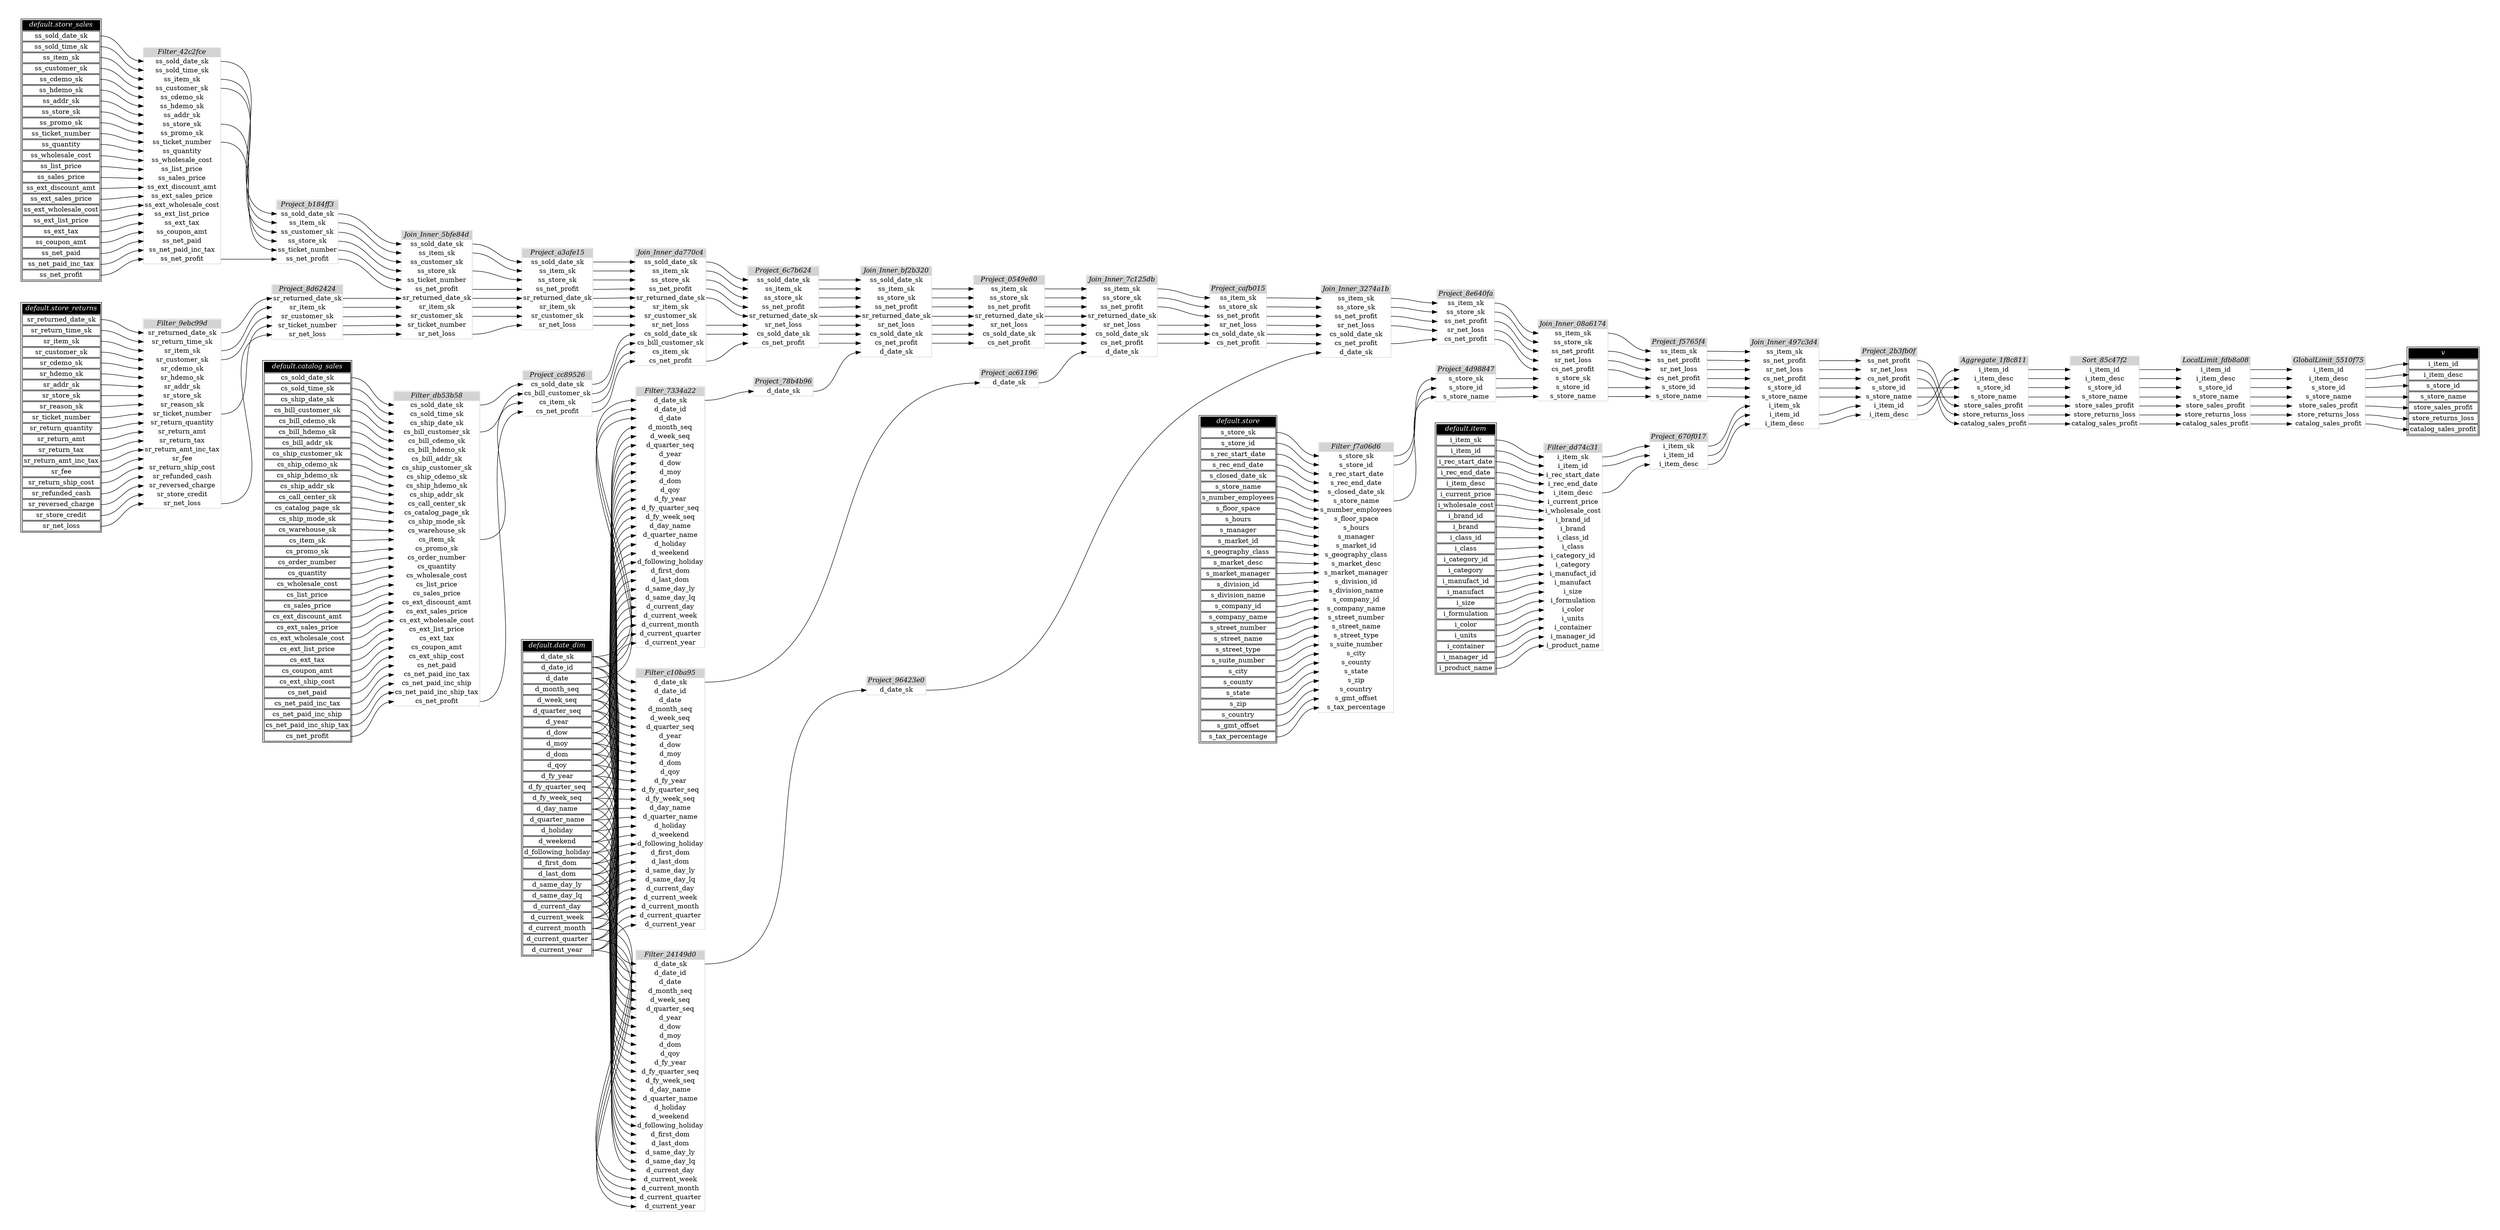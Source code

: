 // Automatically generated by TPCDSFlowTestSuite


digraph {
  graph [pad="0.5" nodesep="0.5" ranksep="1" fontname="Helvetica" rankdir=LR];
  node [shape=plaintext]

  
"Aggregate_1f8c811" [label=<
<table color="lightgray" border="1" cellborder="0" cellspacing="0">
  <tr><td bgcolor="lightgray" port="nodeName"><i>Aggregate_1f8c811</i></td></tr>
  <tr><td port="0">i_item_id</td></tr>
<tr><td port="1">i_item_desc</td></tr>
<tr><td port="2">s_store_id</td></tr>
<tr><td port="3">s_store_name</td></tr>
<tr><td port="4">store_sales_profit</td></tr>
<tr><td port="5">store_returns_loss</td></tr>
<tr><td port="6">catalog_sales_profit</td></tr>
</table>>];
     

"Filter_24149d0" [label=<
<table color="lightgray" border="1" cellborder="0" cellspacing="0">
  <tr><td bgcolor="lightgray" port="nodeName"><i>Filter_24149d0</i></td></tr>
  <tr><td port="0">d_date_sk</td></tr>
<tr><td port="1">d_date_id</td></tr>
<tr><td port="2">d_date</td></tr>
<tr><td port="3">d_month_seq</td></tr>
<tr><td port="4">d_week_seq</td></tr>
<tr><td port="5">d_quarter_seq</td></tr>
<tr><td port="6">d_year</td></tr>
<tr><td port="7">d_dow</td></tr>
<tr><td port="8">d_moy</td></tr>
<tr><td port="9">d_dom</td></tr>
<tr><td port="10">d_qoy</td></tr>
<tr><td port="11">d_fy_year</td></tr>
<tr><td port="12">d_fy_quarter_seq</td></tr>
<tr><td port="13">d_fy_week_seq</td></tr>
<tr><td port="14">d_day_name</td></tr>
<tr><td port="15">d_quarter_name</td></tr>
<tr><td port="16">d_holiday</td></tr>
<tr><td port="17">d_weekend</td></tr>
<tr><td port="18">d_following_holiday</td></tr>
<tr><td port="19">d_first_dom</td></tr>
<tr><td port="20">d_last_dom</td></tr>
<tr><td port="21">d_same_day_ly</td></tr>
<tr><td port="22">d_same_day_lq</td></tr>
<tr><td port="23">d_current_day</td></tr>
<tr><td port="24">d_current_week</td></tr>
<tr><td port="25">d_current_month</td></tr>
<tr><td port="26">d_current_quarter</td></tr>
<tr><td port="27">d_current_year</td></tr>
</table>>];
     

"Filter_42c2fce" [label=<
<table color="lightgray" border="1" cellborder="0" cellspacing="0">
  <tr><td bgcolor="lightgray" port="nodeName"><i>Filter_42c2fce</i></td></tr>
  <tr><td port="0">ss_sold_date_sk</td></tr>
<tr><td port="1">ss_sold_time_sk</td></tr>
<tr><td port="2">ss_item_sk</td></tr>
<tr><td port="3">ss_customer_sk</td></tr>
<tr><td port="4">ss_cdemo_sk</td></tr>
<tr><td port="5">ss_hdemo_sk</td></tr>
<tr><td port="6">ss_addr_sk</td></tr>
<tr><td port="7">ss_store_sk</td></tr>
<tr><td port="8">ss_promo_sk</td></tr>
<tr><td port="9">ss_ticket_number</td></tr>
<tr><td port="10">ss_quantity</td></tr>
<tr><td port="11">ss_wholesale_cost</td></tr>
<tr><td port="12">ss_list_price</td></tr>
<tr><td port="13">ss_sales_price</td></tr>
<tr><td port="14">ss_ext_discount_amt</td></tr>
<tr><td port="15">ss_ext_sales_price</td></tr>
<tr><td port="16">ss_ext_wholesale_cost</td></tr>
<tr><td port="17">ss_ext_list_price</td></tr>
<tr><td port="18">ss_ext_tax</td></tr>
<tr><td port="19">ss_coupon_amt</td></tr>
<tr><td port="20">ss_net_paid</td></tr>
<tr><td port="21">ss_net_paid_inc_tax</td></tr>
<tr><td port="22">ss_net_profit</td></tr>
</table>>];
     

"Filter_7334a22" [label=<
<table color="lightgray" border="1" cellborder="0" cellspacing="0">
  <tr><td bgcolor="lightgray" port="nodeName"><i>Filter_7334a22</i></td></tr>
  <tr><td port="0">d_date_sk</td></tr>
<tr><td port="1">d_date_id</td></tr>
<tr><td port="2">d_date</td></tr>
<tr><td port="3">d_month_seq</td></tr>
<tr><td port="4">d_week_seq</td></tr>
<tr><td port="5">d_quarter_seq</td></tr>
<tr><td port="6">d_year</td></tr>
<tr><td port="7">d_dow</td></tr>
<tr><td port="8">d_moy</td></tr>
<tr><td port="9">d_dom</td></tr>
<tr><td port="10">d_qoy</td></tr>
<tr><td port="11">d_fy_year</td></tr>
<tr><td port="12">d_fy_quarter_seq</td></tr>
<tr><td port="13">d_fy_week_seq</td></tr>
<tr><td port="14">d_day_name</td></tr>
<tr><td port="15">d_quarter_name</td></tr>
<tr><td port="16">d_holiday</td></tr>
<tr><td port="17">d_weekend</td></tr>
<tr><td port="18">d_following_holiday</td></tr>
<tr><td port="19">d_first_dom</td></tr>
<tr><td port="20">d_last_dom</td></tr>
<tr><td port="21">d_same_day_ly</td></tr>
<tr><td port="22">d_same_day_lq</td></tr>
<tr><td port="23">d_current_day</td></tr>
<tr><td port="24">d_current_week</td></tr>
<tr><td port="25">d_current_month</td></tr>
<tr><td port="26">d_current_quarter</td></tr>
<tr><td port="27">d_current_year</td></tr>
</table>>];
     

"Filter_9ebc99d" [label=<
<table color="lightgray" border="1" cellborder="0" cellspacing="0">
  <tr><td bgcolor="lightgray" port="nodeName"><i>Filter_9ebc99d</i></td></tr>
  <tr><td port="0">sr_returned_date_sk</td></tr>
<tr><td port="1">sr_return_time_sk</td></tr>
<tr><td port="2">sr_item_sk</td></tr>
<tr><td port="3">sr_customer_sk</td></tr>
<tr><td port="4">sr_cdemo_sk</td></tr>
<tr><td port="5">sr_hdemo_sk</td></tr>
<tr><td port="6">sr_addr_sk</td></tr>
<tr><td port="7">sr_store_sk</td></tr>
<tr><td port="8">sr_reason_sk</td></tr>
<tr><td port="9">sr_ticket_number</td></tr>
<tr><td port="10">sr_return_quantity</td></tr>
<tr><td port="11">sr_return_amt</td></tr>
<tr><td port="12">sr_return_tax</td></tr>
<tr><td port="13">sr_return_amt_inc_tax</td></tr>
<tr><td port="14">sr_fee</td></tr>
<tr><td port="15">sr_return_ship_cost</td></tr>
<tr><td port="16">sr_refunded_cash</td></tr>
<tr><td port="17">sr_reversed_charge</td></tr>
<tr><td port="18">sr_store_credit</td></tr>
<tr><td port="19">sr_net_loss</td></tr>
</table>>];
     

"Filter_c10ba95" [label=<
<table color="lightgray" border="1" cellborder="0" cellspacing="0">
  <tr><td bgcolor="lightgray" port="nodeName"><i>Filter_c10ba95</i></td></tr>
  <tr><td port="0">d_date_sk</td></tr>
<tr><td port="1">d_date_id</td></tr>
<tr><td port="2">d_date</td></tr>
<tr><td port="3">d_month_seq</td></tr>
<tr><td port="4">d_week_seq</td></tr>
<tr><td port="5">d_quarter_seq</td></tr>
<tr><td port="6">d_year</td></tr>
<tr><td port="7">d_dow</td></tr>
<tr><td port="8">d_moy</td></tr>
<tr><td port="9">d_dom</td></tr>
<tr><td port="10">d_qoy</td></tr>
<tr><td port="11">d_fy_year</td></tr>
<tr><td port="12">d_fy_quarter_seq</td></tr>
<tr><td port="13">d_fy_week_seq</td></tr>
<tr><td port="14">d_day_name</td></tr>
<tr><td port="15">d_quarter_name</td></tr>
<tr><td port="16">d_holiday</td></tr>
<tr><td port="17">d_weekend</td></tr>
<tr><td port="18">d_following_holiday</td></tr>
<tr><td port="19">d_first_dom</td></tr>
<tr><td port="20">d_last_dom</td></tr>
<tr><td port="21">d_same_day_ly</td></tr>
<tr><td port="22">d_same_day_lq</td></tr>
<tr><td port="23">d_current_day</td></tr>
<tr><td port="24">d_current_week</td></tr>
<tr><td port="25">d_current_month</td></tr>
<tr><td port="26">d_current_quarter</td></tr>
<tr><td port="27">d_current_year</td></tr>
</table>>];
     

"Filter_db53b58" [label=<
<table color="lightgray" border="1" cellborder="0" cellspacing="0">
  <tr><td bgcolor="lightgray" port="nodeName"><i>Filter_db53b58</i></td></tr>
  <tr><td port="0">cs_sold_date_sk</td></tr>
<tr><td port="1">cs_sold_time_sk</td></tr>
<tr><td port="2">cs_ship_date_sk</td></tr>
<tr><td port="3">cs_bill_customer_sk</td></tr>
<tr><td port="4">cs_bill_cdemo_sk</td></tr>
<tr><td port="5">cs_bill_hdemo_sk</td></tr>
<tr><td port="6">cs_bill_addr_sk</td></tr>
<tr><td port="7">cs_ship_customer_sk</td></tr>
<tr><td port="8">cs_ship_cdemo_sk</td></tr>
<tr><td port="9">cs_ship_hdemo_sk</td></tr>
<tr><td port="10">cs_ship_addr_sk</td></tr>
<tr><td port="11">cs_call_center_sk</td></tr>
<tr><td port="12">cs_catalog_page_sk</td></tr>
<tr><td port="13">cs_ship_mode_sk</td></tr>
<tr><td port="14">cs_warehouse_sk</td></tr>
<tr><td port="15">cs_item_sk</td></tr>
<tr><td port="16">cs_promo_sk</td></tr>
<tr><td port="17">cs_order_number</td></tr>
<tr><td port="18">cs_quantity</td></tr>
<tr><td port="19">cs_wholesale_cost</td></tr>
<tr><td port="20">cs_list_price</td></tr>
<tr><td port="21">cs_sales_price</td></tr>
<tr><td port="22">cs_ext_discount_amt</td></tr>
<tr><td port="23">cs_ext_sales_price</td></tr>
<tr><td port="24">cs_ext_wholesale_cost</td></tr>
<tr><td port="25">cs_ext_list_price</td></tr>
<tr><td port="26">cs_ext_tax</td></tr>
<tr><td port="27">cs_coupon_amt</td></tr>
<tr><td port="28">cs_ext_ship_cost</td></tr>
<tr><td port="29">cs_net_paid</td></tr>
<tr><td port="30">cs_net_paid_inc_tax</td></tr>
<tr><td port="31">cs_net_paid_inc_ship</td></tr>
<tr><td port="32">cs_net_paid_inc_ship_tax</td></tr>
<tr><td port="33">cs_net_profit</td></tr>
</table>>];
     

"Filter_dd74c31" [label=<
<table color="lightgray" border="1" cellborder="0" cellspacing="0">
  <tr><td bgcolor="lightgray" port="nodeName"><i>Filter_dd74c31</i></td></tr>
  <tr><td port="0">i_item_sk</td></tr>
<tr><td port="1">i_item_id</td></tr>
<tr><td port="2">i_rec_start_date</td></tr>
<tr><td port="3">i_rec_end_date</td></tr>
<tr><td port="4">i_item_desc</td></tr>
<tr><td port="5">i_current_price</td></tr>
<tr><td port="6">i_wholesale_cost</td></tr>
<tr><td port="7">i_brand_id</td></tr>
<tr><td port="8">i_brand</td></tr>
<tr><td port="9">i_class_id</td></tr>
<tr><td port="10">i_class</td></tr>
<tr><td port="11">i_category_id</td></tr>
<tr><td port="12">i_category</td></tr>
<tr><td port="13">i_manufact_id</td></tr>
<tr><td port="14">i_manufact</td></tr>
<tr><td port="15">i_size</td></tr>
<tr><td port="16">i_formulation</td></tr>
<tr><td port="17">i_color</td></tr>
<tr><td port="18">i_units</td></tr>
<tr><td port="19">i_container</td></tr>
<tr><td port="20">i_manager_id</td></tr>
<tr><td port="21">i_product_name</td></tr>
</table>>];
     

"Filter_f7a06d6" [label=<
<table color="lightgray" border="1" cellborder="0" cellspacing="0">
  <tr><td bgcolor="lightgray" port="nodeName"><i>Filter_f7a06d6</i></td></tr>
  <tr><td port="0">s_store_sk</td></tr>
<tr><td port="1">s_store_id</td></tr>
<tr><td port="2">s_rec_start_date</td></tr>
<tr><td port="3">s_rec_end_date</td></tr>
<tr><td port="4">s_closed_date_sk</td></tr>
<tr><td port="5">s_store_name</td></tr>
<tr><td port="6">s_number_employees</td></tr>
<tr><td port="7">s_floor_space</td></tr>
<tr><td port="8">s_hours</td></tr>
<tr><td port="9">s_manager</td></tr>
<tr><td port="10">s_market_id</td></tr>
<tr><td port="11">s_geography_class</td></tr>
<tr><td port="12">s_market_desc</td></tr>
<tr><td port="13">s_market_manager</td></tr>
<tr><td port="14">s_division_id</td></tr>
<tr><td port="15">s_division_name</td></tr>
<tr><td port="16">s_company_id</td></tr>
<tr><td port="17">s_company_name</td></tr>
<tr><td port="18">s_street_number</td></tr>
<tr><td port="19">s_street_name</td></tr>
<tr><td port="20">s_street_type</td></tr>
<tr><td port="21">s_suite_number</td></tr>
<tr><td port="22">s_city</td></tr>
<tr><td port="23">s_county</td></tr>
<tr><td port="24">s_state</td></tr>
<tr><td port="25">s_zip</td></tr>
<tr><td port="26">s_country</td></tr>
<tr><td port="27">s_gmt_offset</td></tr>
<tr><td port="28">s_tax_percentage</td></tr>
</table>>];
     

"GlobalLimit_5510f75" [label=<
<table color="lightgray" border="1" cellborder="0" cellspacing="0">
  <tr><td bgcolor="lightgray" port="nodeName"><i>GlobalLimit_5510f75</i></td></tr>
  <tr><td port="0">i_item_id</td></tr>
<tr><td port="1">i_item_desc</td></tr>
<tr><td port="2">s_store_id</td></tr>
<tr><td port="3">s_store_name</td></tr>
<tr><td port="4">store_sales_profit</td></tr>
<tr><td port="5">store_returns_loss</td></tr>
<tr><td port="6">catalog_sales_profit</td></tr>
</table>>];
     

"Join_Inner_08a6174" [label=<
<table color="lightgray" border="1" cellborder="0" cellspacing="0">
  <tr><td bgcolor="lightgray" port="nodeName"><i>Join_Inner_08a6174</i></td></tr>
  <tr><td port="0">ss_item_sk</td></tr>
<tr><td port="1">ss_store_sk</td></tr>
<tr><td port="2">ss_net_profit</td></tr>
<tr><td port="3">sr_net_loss</td></tr>
<tr><td port="4">cs_net_profit</td></tr>
<tr><td port="5">s_store_sk</td></tr>
<tr><td port="6">s_store_id</td></tr>
<tr><td port="7">s_store_name</td></tr>
</table>>];
     

"Join_Inner_3274a1b" [label=<
<table color="lightgray" border="1" cellborder="0" cellspacing="0">
  <tr><td bgcolor="lightgray" port="nodeName"><i>Join_Inner_3274a1b</i></td></tr>
  <tr><td port="0">ss_item_sk</td></tr>
<tr><td port="1">ss_store_sk</td></tr>
<tr><td port="2">ss_net_profit</td></tr>
<tr><td port="3">sr_net_loss</td></tr>
<tr><td port="4">cs_sold_date_sk</td></tr>
<tr><td port="5">cs_net_profit</td></tr>
<tr><td port="6">d_date_sk</td></tr>
</table>>];
     

"Join_Inner_497c3d4" [label=<
<table color="lightgray" border="1" cellborder="0" cellspacing="0">
  <tr><td bgcolor="lightgray" port="nodeName"><i>Join_Inner_497c3d4</i></td></tr>
  <tr><td port="0">ss_item_sk</td></tr>
<tr><td port="1">ss_net_profit</td></tr>
<tr><td port="2">sr_net_loss</td></tr>
<tr><td port="3">cs_net_profit</td></tr>
<tr><td port="4">s_store_id</td></tr>
<tr><td port="5">s_store_name</td></tr>
<tr><td port="6">i_item_sk</td></tr>
<tr><td port="7">i_item_id</td></tr>
<tr><td port="8">i_item_desc</td></tr>
</table>>];
     

"Join_Inner_5bfe84d" [label=<
<table color="lightgray" border="1" cellborder="0" cellspacing="0">
  <tr><td bgcolor="lightgray" port="nodeName"><i>Join_Inner_5bfe84d</i></td></tr>
  <tr><td port="0">ss_sold_date_sk</td></tr>
<tr><td port="1">ss_item_sk</td></tr>
<tr><td port="2">ss_customer_sk</td></tr>
<tr><td port="3">ss_store_sk</td></tr>
<tr><td port="4">ss_ticket_number</td></tr>
<tr><td port="5">ss_net_profit</td></tr>
<tr><td port="6">sr_returned_date_sk</td></tr>
<tr><td port="7">sr_item_sk</td></tr>
<tr><td port="8">sr_customer_sk</td></tr>
<tr><td port="9">sr_ticket_number</td></tr>
<tr><td port="10">sr_net_loss</td></tr>
</table>>];
     

"Join_Inner_7c125db" [label=<
<table color="lightgray" border="1" cellborder="0" cellspacing="0">
  <tr><td bgcolor="lightgray" port="nodeName"><i>Join_Inner_7c125db</i></td></tr>
  <tr><td port="0">ss_item_sk</td></tr>
<tr><td port="1">ss_store_sk</td></tr>
<tr><td port="2">ss_net_profit</td></tr>
<tr><td port="3">sr_returned_date_sk</td></tr>
<tr><td port="4">sr_net_loss</td></tr>
<tr><td port="5">cs_sold_date_sk</td></tr>
<tr><td port="6">cs_net_profit</td></tr>
<tr><td port="7">d_date_sk</td></tr>
</table>>];
     

"Join_Inner_bf2b320" [label=<
<table color="lightgray" border="1" cellborder="0" cellspacing="0">
  <tr><td bgcolor="lightgray" port="nodeName"><i>Join_Inner_bf2b320</i></td></tr>
  <tr><td port="0">ss_sold_date_sk</td></tr>
<tr><td port="1">ss_item_sk</td></tr>
<tr><td port="2">ss_store_sk</td></tr>
<tr><td port="3">ss_net_profit</td></tr>
<tr><td port="4">sr_returned_date_sk</td></tr>
<tr><td port="5">sr_net_loss</td></tr>
<tr><td port="6">cs_sold_date_sk</td></tr>
<tr><td port="7">cs_net_profit</td></tr>
<tr><td port="8">d_date_sk</td></tr>
</table>>];
     

"Join_Inner_da770c4" [label=<
<table color="lightgray" border="1" cellborder="0" cellspacing="0">
  <tr><td bgcolor="lightgray" port="nodeName"><i>Join_Inner_da770c4</i></td></tr>
  <tr><td port="0">ss_sold_date_sk</td></tr>
<tr><td port="1">ss_item_sk</td></tr>
<tr><td port="2">ss_store_sk</td></tr>
<tr><td port="3">ss_net_profit</td></tr>
<tr><td port="4">sr_returned_date_sk</td></tr>
<tr><td port="5">sr_item_sk</td></tr>
<tr><td port="6">sr_customer_sk</td></tr>
<tr><td port="7">sr_net_loss</td></tr>
<tr><td port="8">cs_sold_date_sk</td></tr>
<tr><td port="9">cs_bill_customer_sk</td></tr>
<tr><td port="10">cs_item_sk</td></tr>
<tr><td port="11">cs_net_profit</td></tr>
</table>>];
     

"LocalLimit_fdb8a08" [label=<
<table color="lightgray" border="1" cellborder="0" cellspacing="0">
  <tr><td bgcolor="lightgray" port="nodeName"><i>LocalLimit_fdb8a08</i></td></tr>
  <tr><td port="0">i_item_id</td></tr>
<tr><td port="1">i_item_desc</td></tr>
<tr><td port="2">s_store_id</td></tr>
<tr><td port="3">s_store_name</td></tr>
<tr><td port="4">store_sales_profit</td></tr>
<tr><td port="5">store_returns_loss</td></tr>
<tr><td port="6">catalog_sales_profit</td></tr>
</table>>];
     

"Project_0549e80" [label=<
<table color="lightgray" border="1" cellborder="0" cellspacing="0">
  <tr><td bgcolor="lightgray" port="nodeName"><i>Project_0549e80</i></td></tr>
  <tr><td port="0">ss_item_sk</td></tr>
<tr><td port="1">ss_store_sk</td></tr>
<tr><td port="2">ss_net_profit</td></tr>
<tr><td port="3">sr_returned_date_sk</td></tr>
<tr><td port="4">sr_net_loss</td></tr>
<tr><td port="5">cs_sold_date_sk</td></tr>
<tr><td port="6">cs_net_profit</td></tr>
</table>>];
     

"Project_2b3fb0f" [label=<
<table color="lightgray" border="1" cellborder="0" cellspacing="0">
  <tr><td bgcolor="lightgray" port="nodeName"><i>Project_2b3fb0f</i></td></tr>
  <tr><td port="0">ss_net_profit</td></tr>
<tr><td port="1">sr_net_loss</td></tr>
<tr><td port="2">cs_net_profit</td></tr>
<tr><td port="3">s_store_id</td></tr>
<tr><td port="4">s_store_name</td></tr>
<tr><td port="5">i_item_id</td></tr>
<tr><td port="6">i_item_desc</td></tr>
</table>>];
     

"Project_4d98847" [label=<
<table color="lightgray" border="1" cellborder="0" cellspacing="0">
  <tr><td bgcolor="lightgray" port="nodeName"><i>Project_4d98847</i></td></tr>
  <tr><td port="0">s_store_sk</td></tr>
<tr><td port="1">s_store_id</td></tr>
<tr><td port="2">s_store_name</td></tr>
</table>>];
     

"Project_670f017" [label=<
<table color="lightgray" border="1" cellborder="0" cellspacing="0">
  <tr><td bgcolor="lightgray" port="nodeName"><i>Project_670f017</i></td></tr>
  <tr><td port="0">i_item_sk</td></tr>
<tr><td port="1">i_item_id</td></tr>
<tr><td port="2">i_item_desc</td></tr>
</table>>];
     

"Project_6c7b624" [label=<
<table color="lightgray" border="1" cellborder="0" cellspacing="0">
  <tr><td bgcolor="lightgray" port="nodeName"><i>Project_6c7b624</i></td></tr>
  <tr><td port="0">ss_sold_date_sk</td></tr>
<tr><td port="1">ss_item_sk</td></tr>
<tr><td port="2">ss_store_sk</td></tr>
<tr><td port="3">ss_net_profit</td></tr>
<tr><td port="4">sr_returned_date_sk</td></tr>
<tr><td port="5">sr_net_loss</td></tr>
<tr><td port="6">cs_sold_date_sk</td></tr>
<tr><td port="7">cs_net_profit</td></tr>
</table>>];
     

"Project_78b4b96" [label=<
<table color="lightgray" border="1" cellborder="0" cellspacing="0">
  <tr><td bgcolor="lightgray" port="nodeName"><i>Project_78b4b96</i></td></tr>
  <tr><td port="0">d_date_sk</td></tr>
</table>>];
     

"Project_8d62424" [label=<
<table color="lightgray" border="1" cellborder="0" cellspacing="0">
  <tr><td bgcolor="lightgray" port="nodeName"><i>Project_8d62424</i></td></tr>
  <tr><td port="0">sr_returned_date_sk</td></tr>
<tr><td port="1">sr_item_sk</td></tr>
<tr><td port="2">sr_customer_sk</td></tr>
<tr><td port="3">sr_ticket_number</td></tr>
<tr><td port="4">sr_net_loss</td></tr>
</table>>];
     

"Project_8e640fa" [label=<
<table color="lightgray" border="1" cellborder="0" cellspacing="0">
  <tr><td bgcolor="lightgray" port="nodeName"><i>Project_8e640fa</i></td></tr>
  <tr><td port="0">ss_item_sk</td></tr>
<tr><td port="1">ss_store_sk</td></tr>
<tr><td port="2">ss_net_profit</td></tr>
<tr><td port="3">sr_net_loss</td></tr>
<tr><td port="4">cs_net_profit</td></tr>
</table>>];
     

"Project_96423e0" [label=<
<table color="lightgray" border="1" cellborder="0" cellspacing="0">
  <tr><td bgcolor="lightgray" port="nodeName"><i>Project_96423e0</i></td></tr>
  <tr><td port="0">d_date_sk</td></tr>
</table>>];
     

"Project_a3afe15" [label=<
<table color="lightgray" border="1" cellborder="0" cellspacing="0">
  <tr><td bgcolor="lightgray" port="nodeName"><i>Project_a3afe15</i></td></tr>
  <tr><td port="0">ss_sold_date_sk</td></tr>
<tr><td port="1">ss_item_sk</td></tr>
<tr><td port="2">ss_store_sk</td></tr>
<tr><td port="3">ss_net_profit</td></tr>
<tr><td port="4">sr_returned_date_sk</td></tr>
<tr><td port="5">sr_item_sk</td></tr>
<tr><td port="6">sr_customer_sk</td></tr>
<tr><td port="7">sr_net_loss</td></tr>
</table>>];
     

"Project_ac61196" [label=<
<table color="lightgray" border="1" cellborder="0" cellspacing="0">
  <tr><td bgcolor="lightgray" port="nodeName"><i>Project_ac61196</i></td></tr>
  <tr><td port="0">d_date_sk</td></tr>
</table>>];
     

"Project_b184ff3" [label=<
<table color="lightgray" border="1" cellborder="0" cellspacing="0">
  <tr><td bgcolor="lightgray" port="nodeName"><i>Project_b184ff3</i></td></tr>
  <tr><td port="0">ss_sold_date_sk</td></tr>
<tr><td port="1">ss_item_sk</td></tr>
<tr><td port="2">ss_customer_sk</td></tr>
<tr><td port="3">ss_store_sk</td></tr>
<tr><td port="4">ss_ticket_number</td></tr>
<tr><td port="5">ss_net_profit</td></tr>
</table>>];
     

"Project_cafb015" [label=<
<table color="lightgray" border="1" cellborder="0" cellspacing="0">
  <tr><td bgcolor="lightgray" port="nodeName"><i>Project_cafb015</i></td></tr>
  <tr><td port="0">ss_item_sk</td></tr>
<tr><td port="1">ss_store_sk</td></tr>
<tr><td port="2">ss_net_profit</td></tr>
<tr><td port="3">sr_net_loss</td></tr>
<tr><td port="4">cs_sold_date_sk</td></tr>
<tr><td port="5">cs_net_profit</td></tr>
</table>>];
     

"Project_cc89526" [label=<
<table color="lightgray" border="1" cellborder="0" cellspacing="0">
  <tr><td bgcolor="lightgray" port="nodeName"><i>Project_cc89526</i></td></tr>
  <tr><td port="0">cs_sold_date_sk</td></tr>
<tr><td port="1">cs_bill_customer_sk</td></tr>
<tr><td port="2">cs_item_sk</td></tr>
<tr><td port="3">cs_net_profit</td></tr>
</table>>];
     

"Project_f5765f4" [label=<
<table color="lightgray" border="1" cellborder="0" cellspacing="0">
  <tr><td bgcolor="lightgray" port="nodeName"><i>Project_f5765f4</i></td></tr>
  <tr><td port="0">ss_item_sk</td></tr>
<tr><td port="1">ss_net_profit</td></tr>
<tr><td port="2">sr_net_loss</td></tr>
<tr><td port="3">cs_net_profit</td></tr>
<tr><td port="4">s_store_id</td></tr>
<tr><td port="5">s_store_name</td></tr>
</table>>];
     

"Sort_85c47f2" [label=<
<table color="lightgray" border="1" cellborder="0" cellspacing="0">
  <tr><td bgcolor="lightgray" port="nodeName"><i>Sort_85c47f2</i></td></tr>
  <tr><td port="0">i_item_id</td></tr>
<tr><td port="1">i_item_desc</td></tr>
<tr><td port="2">s_store_id</td></tr>
<tr><td port="3">s_store_name</td></tr>
<tr><td port="4">store_sales_profit</td></tr>
<tr><td port="5">store_returns_loss</td></tr>
<tr><td port="6">catalog_sales_profit</td></tr>
</table>>];
     

"default.catalog_sales" [color="black" label=<
<table>
  <tr><td bgcolor="black" port="nodeName"><i><font color="white">default.catalog_sales</font></i></td></tr>
  <tr><td port="0">cs_sold_date_sk</td></tr>
<tr><td port="1">cs_sold_time_sk</td></tr>
<tr><td port="2">cs_ship_date_sk</td></tr>
<tr><td port="3">cs_bill_customer_sk</td></tr>
<tr><td port="4">cs_bill_cdemo_sk</td></tr>
<tr><td port="5">cs_bill_hdemo_sk</td></tr>
<tr><td port="6">cs_bill_addr_sk</td></tr>
<tr><td port="7">cs_ship_customer_sk</td></tr>
<tr><td port="8">cs_ship_cdemo_sk</td></tr>
<tr><td port="9">cs_ship_hdemo_sk</td></tr>
<tr><td port="10">cs_ship_addr_sk</td></tr>
<tr><td port="11">cs_call_center_sk</td></tr>
<tr><td port="12">cs_catalog_page_sk</td></tr>
<tr><td port="13">cs_ship_mode_sk</td></tr>
<tr><td port="14">cs_warehouse_sk</td></tr>
<tr><td port="15">cs_item_sk</td></tr>
<tr><td port="16">cs_promo_sk</td></tr>
<tr><td port="17">cs_order_number</td></tr>
<tr><td port="18">cs_quantity</td></tr>
<tr><td port="19">cs_wholesale_cost</td></tr>
<tr><td port="20">cs_list_price</td></tr>
<tr><td port="21">cs_sales_price</td></tr>
<tr><td port="22">cs_ext_discount_amt</td></tr>
<tr><td port="23">cs_ext_sales_price</td></tr>
<tr><td port="24">cs_ext_wholesale_cost</td></tr>
<tr><td port="25">cs_ext_list_price</td></tr>
<tr><td port="26">cs_ext_tax</td></tr>
<tr><td port="27">cs_coupon_amt</td></tr>
<tr><td port="28">cs_ext_ship_cost</td></tr>
<tr><td port="29">cs_net_paid</td></tr>
<tr><td port="30">cs_net_paid_inc_tax</td></tr>
<tr><td port="31">cs_net_paid_inc_ship</td></tr>
<tr><td port="32">cs_net_paid_inc_ship_tax</td></tr>
<tr><td port="33">cs_net_profit</td></tr>
</table>>];
     

"default.date_dim" [color="black" label=<
<table>
  <tr><td bgcolor="black" port="nodeName"><i><font color="white">default.date_dim</font></i></td></tr>
  <tr><td port="0">d_date_sk</td></tr>
<tr><td port="1">d_date_id</td></tr>
<tr><td port="2">d_date</td></tr>
<tr><td port="3">d_month_seq</td></tr>
<tr><td port="4">d_week_seq</td></tr>
<tr><td port="5">d_quarter_seq</td></tr>
<tr><td port="6">d_year</td></tr>
<tr><td port="7">d_dow</td></tr>
<tr><td port="8">d_moy</td></tr>
<tr><td port="9">d_dom</td></tr>
<tr><td port="10">d_qoy</td></tr>
<tr><td port="11">d_fy_year</td></tr>
<tr><td port="12">d_fy_quarter_seq</td></tr>
<tr><td port="13">d_fy_week_seq</td></tr>
<tr><td port="14">d_day_name</td></tr>
<tr><td port="15">d_quarter_name</td></tr>
<tr><td port="16">d_holiday</td></tr>
<tr><td port="17">d_weekend</td></tr>
<tr><td port="18">d_following_holiday</td></tr>
<tr><td port="19">d_first_dom</td></tr>
<tr><td port="20">d_last_dom</td></tr>
<tr><td port="21">d_same_day_ly</td></tr>
<tr><td port="22">d_same_day_lq</td></tr>
<tr><td port="23">d_current_day</td></tr>
<tr><td port="24">d_current_week</td></tr>
<tr><td port="25">d_current_month</td></tr>
<tr><td port="26">d_current_quarter</td></tr>
<tr><td port="27">d_current_year</td></tr>
</table>>];
     

"default.item" [color="black" label=<
<table>
  <tr><td bgcolor="black" port="nodeName"><i><font color="white">default.item</font></i></td></tr>
  <tr><td port="0">i_item_sk</td></tr>
<tr><td port="1">i_item_id</td></tr>
<tr><td port="2">i_rec_start_date</td></tr>
<tr><td port="3">i_rec_end_date</td></tr>
<tr><td port="4">i_item_desc</td></tr>
<tr><td port="5">i_current_price</td></tr>
<tr><td port="6">i_wholesale_cost</td></tr>
<tr><td port="7">i_brand_id</td></tr>
<tr><td port="8">i_brand</td></tr>
<tr><td port="9">i_class_id</td></tr>
<tr><td port="10">i_class</td></tr>
<tr><td port="11">i_category_id</td></tr>
<tr><td port="12">i_category</td></tr>
<tr><td port="13">i_manufact_id</td></tr>
<tr><td port="14">i_manufact</td></tr>
<tr><td port="15">i_size</td></tr>
<tr><td port="16">i_formulation</td></tr>
<tr><td port="17">i_color</td></tr>
<tr><td port="18">i_units</td></tr>
<tr><td port="19">i_container</td></tr>
<tr><td port="20">i_manager_id</td></tr>
<tr><td port="21">i_product_name</td></tr>
</table>>];
     

"default.store" [color="black" label=<
<table>
  <tr><td bgcolor="black" port="nodeName"><i><font color="white">default.store</font></i></td></tr>
  <tr><td port="0">s_store_sk</td></tr>
<tr><td port="1">s_store_id</td></tr>
<tr><td port="2">s_rec_start_date</td></tr>
<tr><td port="3">s_rec_end_date</td></tr>
<tr><td port="4">s_closed_date_sk</td></tr>
<tr><td port="5">s_store_name</td></tr>
<tr><td port="6">s_number_employees</td></tr>
<tr><td port="7">s_floor_space</td></tr>
<tr><td port="8">s_hours</td></tr>
<tr><td port="9">s_manager</td></tr>
<tr><td port="10">s_market_id</td></tr>
<tr><td port="11">s_geography_class</td></tr>
<tr><td port="12">s_market_desc</td></tr>
<tr><td port="13">s_market_manager</td></tr>
<tr><td port="14">s_division_id</td></tr>
<tr><td port="15">s_division_name</td></tr>
<tr><td port="16">s_company_id</td></tr>
<tr><td port="17">s_company_name</td></tr>
<tr><td port="18">s_street_number</td></tr>
<tr><td port="19">s_street_name</td></tr>
<tr><td port="20">s_street_type</td></tr>
<tr><td port="21">s_suite_number</td></tr>
<tr><td port="22">s_city</td></tr>
<tr><td port="23">s_county</td></tr>
<tr><td port="24">s_state</td></tr>
<tr><td port="25">s_zip</td></tr>
<tr><td port="26">s_country</td></tr>
<tr><td port="27">s_gmt_offset</td></tr>
<tr><td port="28">s_tax_percentage</td></tr>
</table>>];
     

"default.store_returns" [color="black" label=<
<table>
  <tr><td bgcolor="black" port="nodeName"><i><font color="white">default.store_returns</font></i></td></tr>
  <tr><td port="0">sr_returned_date_sk</td></tr>
<tr><td port="1">sr_return_time_sk</td></tr>
<tr><td port="2">sr_item_sk</td></tr>
<tr><td port="3">sr_customer_sk</td></tr>
<tr><td port="4">sr_cdemo_sk</td></tr>
<tr><td port="5">sr_hdemo_sk</td></tr>
<tr><td port="6">sr_addr_sk</td></tr>
<tr><td port="7">sr_store_sk</td></tr>
<tr><td port="8">sr_reason_sk</td></tr>
<tr><td port="9">sr_ticket_number</td></tr>
<tr><td port="10">sr_return_quantity</td></tr>
<tr><td port="11">sr_return_amt</td></tr>
<tr><td port="12">sr_return_tax</td></tr>
<tr><td port="13">sr_return_amt_inc_tax</td></tr>
<tr><td port="14">sr_fee</td></tr>
<tr><td port="15">sr_return_ship_cost</td></tr>
<tr><td port="16">sr_refunded_cash</td></tr>
<tr><td port="17">sr_reversed_charge</td></tr>
<tr><td port="18">sr_store_credit</td></tr>
<tr><td port="19">sr_net_loss</td></tr>
</table>>];
     

"default.store_sales" [color="black" label=<
<table>
  <tr><td bgcolor="black" port="nodeName"><i><font color="white">default.store_sales</font></i></td></tr>
  <tr><td port="0">ss_sold_date_sk</td></tr>
<tr><td port="1">ss_sold_time_sk</td></tr>
<tr><td port="2">ss_item_sk</td></tr>
<tr><td port="3">ss_customer_sk</td></tr>
<tr><td port="4">ss_cdemo_sk</td></tr>
<tr><td port="5">ss_hdemo_sk</td></tr>
<tr><td port="6">ss_addr_sk</td></tr>
<tr><td port="7">ss_store_sk</td></tr>
<tr><td port="8">ss_promo_sk</td></tr>
<tr><td port="9">ss_ticket_number</td></tr>
<tr><td port="10">ss_quantity</td></tr>
<tr><td port="11">ss_wholesale_cost</td></tr>
<tr><td port="12">ss_list_price</td></tr>
<tr><td port="13">ss_sales_price</td></tr>
<tr><td port="14">ss_ext_discount_amt</td></tr>
<tr><td port="15">ss_ext_sales_price</td></tr>
<tr><td port="16">ss_ext_wholesale_cost</td></tr>
<tr><td port="17">ss_ext_list_price</td></tr>
<tr><td port="18">ss_ext_tax</td></tr>
<tr><td port="19">ss_coupon_amt</td></tr>
<tr><td port="20">ss_net_paid</td></tr>
<tr><td port="21">ss_net_paid_inc_tax</td></tr>
<tr><td port="22">ss_net_profit</td></tr>
</table>>];
     

"v" [color="black" label=<
<table>
  <tr><td bgcolor="black" port="nodeName"><i><font color="white">v</font></i></td></tr>
  <tr><td port="0">i_item_id</td></tr>
<tr><td port="1">i_item_desc</td></tr>
<tr><td port="2">s_store_id</td></tr>
<tr><td port="3">s_store_name</td></tr>
<tr><td port="4">store_sales_profit</td></tr>
<tr><td port="5">store_returns_loss</td></tr>
<tr><td port="6">catalog_sales_profit</td></tr>
</table>>];
     
  "Aggregate_1f8c811":0 -> "Sort_85c47f2":0;
"Aggregate_1f8c811":1 -> "Sort_85c47f2":1;
"Aggregate_1f8c811":2 -> "Sort_85c47f2":2;
"Aggregate_1f8c811":3 -> "Sort_85c47f2":3;
"Aggregate_1f8c811":4 -> "Sort_85c47f2":4;
"Aggregate_1f8c811":5 -> "Sort_85c47f2":5;
"Aggregate_1f8c811":6 -> "Sort_85c47f2":6;
"Filter_24149d0":0 -> "Project_96423e0":0;
"Filter_42c2fce":0 -> "Project_b184ff3":0;
"Filter_42c2fce":2 -> "Project_b184ff3":1;
"Filter_42c2fce":22 -> "Project_b184ff3":5;
"Filter_42c2fce":3 -> "Project_b184ff3":2;
"Filter_42c2fce":7 -> "Project_b184ff3":3;
"Filter_42c2fce":9 -> "Project_b184ff3":4;
"Filter_7334a22":0 -> "Project_78b4b96":0;
"Filter_9ebc99d":0 -> "Project_8d62424":0;
"Filter_9ebc99d":19 -> "Project_8d62424":4;
"Filter_9ebc99d":2 -> "Project_8d62424":1;
"Filter_9ebc99d":3 -> "Project_8d62424":2;
"Filter_9ebc99d":9 -> "Project_8d62424":3;
"Filter_c10ba95":0 -> "Project_ac61196":0;
"Filter_db53b58":0 -> "Project_cc89526":0;
"Filter_db53b58":15 -> "Project_cc89526":2;
"Filter_db53b58":3 -> "Project_cc89526":1;
"Filter_db53b58":33 -> "Project_cc89526":3;
"Filter_dd74c31":0 -> "Project_670f017":0;
"Filter_dd74c31":1 -> "Project_670f017":1;
"Filter_dd74c31":4 -> "Project_670f017":2;
"Filter_f7a06d6":0 -> "Project_4d98847":0;
"Filter_f7a06d6":1 -> "Project_4d98847":1;
"Filter_f7a06d6":5 -> "Project_4d98847":2;
"GlobalLimit_5510f75":0 -> "v":0;
"GlobalLimit_5510f75":1 -> "v":1;
"GlobalLimit_5510f75":2 -> "v":2;
"GlobalLimit_5510f75":3 -> "v":3;
"GlobalLimit_5510f75":4 -> "v":4;
"GlobalLimit_5510f75":5 -> "v":5;
"GlobalLimit_5510f75":6 -> "v":6;
"Join_Inner_08a6174":0 -> "Project_f5765f4":0;
"Join_Inner_08a6174":2 -> "Project_f5765f4":1;
"Join_Inner_08a6174":3 -> "Project_f5765f4":2;
"Join_Inner_08a6174":4 -> "Project_f5765f4":3;
"Join_Inner_08a6174":6 -> "Project_f5765f4":4;
"Join_Inner_08a6174":7 -> "Project_f5765f4":5;
"Join_Inner_3274a1b":0 -> "Project_8e640fa":0;
"Join_Inner_3274a1b":1 -> "Project_8e640fa":1;
"Join_Inner_3274a1b":2 -> "Project_8e640fa":2;
"Join_Inner_3274a1b":3 -> "Project_8e640fa":3;
"Join_Inner_3274a1b":5 -> "Project_8e640fa":4;
"Join_Inner_497c3d4":1 -> "Project_2b3fb0f":0;
"Join_Inner_497c3d4":2 -> "Project_2b3fb0f":1;
"Join_Inner_497c3d4":3 -> "Project_2b3fb0f":2;
"Join_Inner_497c3d4":4 -> "Project_2b3fb0f":3;
"Join_Inner_497c3d4":5 -> "Project_2b3fb0f":4;
"Join_Inner_497c3d4":7 -> "Project_2b3fb0f":5;
"Join_Inner_497c3d4":8 -> "Project_2b3fb0f":6;
"Join_Inner_5bfe84d":0 -> "Project_a3afe15":0;
"Join_Inner_5bfe84d":1 -> "Project_a3afe15":1;
"Join_Inner_5bfe84d":10 -> "Project_a3afe15":7;
"Join_Inner_5bfe84d":3 -> "Project_a3afe15":2;
"Join_Inner_5bfe84d":5 -> "Project_a3afe15":3;
"Join_Inner_5bfe84d":6 -> "Project_a3afe15":4;
"Join_Inner_5bfe84d":7 -> "Project_a3afe15":5;
"Join_Inner_5bfe84d":8 -> "Project_a3afe15":6;
"Join_Inner_7c125db":0 -> "Project_cafb015":0;
"Join_Inner_7c125db":1 -> "Project_cafb015":1;
"Join_Inner_7c125db":2 -> "Project_cafb015":2;
"Join_Inner_7c125db":4 -> "Project_cafb015":3;
"Join_Inner_7c125db":5 -> "Project_cafb015":4;
"Join_Inner_7c125db":6 -> "Project_cafb015":5;
"Join_Inner_bf2b320":1 -> "Project_0549e80":0;
"Join_Inner_bf2b320":2 -> "Project_0549e80":1;
"Join_Inner_bf2b320":3 -> "Project_0549e80":2;
"Join_Inner_bf2b320":4 -> "Project_0549e80":3;
"Join_Inner_bf2b320":5 -> "Project_0549e80":4;
"Join_Inner_bf2b320":6 -> "Project_0549e80":5;
"Join_Inner_bf2b320":7 -> "Project_0549e80":6;
"Join_Inner_da770c4":0 -> "Project_6c7b624":0;
"Join_Inner_da770c4":1 -> "Project_6c7b624":1;
"Join_Inner_da770c4":11 -> "Project_6c7b624":7;
"Join_Inner_da770c4":2 -> "Project_6c7b624":2;
"Join_Inner_da770c4":3 -> "Project_6c7b624":3;
"Join_Inner_da770c4":4 -> "Project_6c7b624":4;
"Join_Inner_da770c4":7 -> "Project_6c7b624":5;
"Join_Inner_da770c4":8 -> "Project_6c7b624":6;
"LocalLimit_fdb8a08":0 -> "GlobalLimit_5510f75":0;
"LocalLimit_fdb8a08":1 -> "GlobalLimit_5510f75":1;
"LocalLimit_fdb8a08":2 -> "GlobalLimit_5510f75":2;
"LocalLimit_fdb8a08":3 -> "GlobalLimit_5510f75":3;
"LocalLimit_fdb8a08":4 -> "GlobalLimit_5510f75":4;
"LocalLimit_fdb8a08":5 -> "GlobalLimit_5510f75":5;
"LocalLimit_fdb8a08":6 -> "GlobalLimit_5510f75":6;
"Project_0549e80":0 -> "Join_Inner_7c125db":0;
"Project_0549e80":1 -> "Join_Inner_7c125db":1;
"Project_0549e80":2 -> "Join_Inner_7c125db":2;
"Project_0549e80":3 -> "Join_Inner_7c125db":3;
"Project_0549e80":4 -> "Join_Inner_7c125db":4;
"Project_0549e80":5 -> "Join_Inner_7c125db":5;
"Project_0549e80":6 -> "Join_Inner_7c125db":6;
"Project_2b3fb0f":0 -> "Aggregate_1f8c811":4;
"Project_2b3fb0f":1 -> "Aggregate_1f8c811":5;
"Project_2b3fb0f":2 -> "Aggregate_1f8c811":6;
"Project_2b3fb0f":3 -> "Aggregate_1f8c811":2;
"Project_2b3fb0f":4 -> "Aggregate_1f8c811":3;
"Project_2b3fb0f":5 -> "Aggregate_1f8c811":0;
"Project_2b3fb0f":6 -> "Aggregate_1f8c811":1;
"Project_4d98847":0 -> "Join_Inner_08a6174":5;
"Project_4d98847":1 -> "Join_Inner_08a6174":6;
"Project_4d98847":2 -> "Join_Inner_08a6174":7;
"Project_670f017":0 -> "Join_Inner_497c3d4":6;
"Project_670f017":1 -> "Join_Inner_497c3d4":7;
"Project_670f017":2 -> "Join_Inner_497c3d4":8;
"Project_6c7b624":0 -> "Join_Inner_bf2b320":0;
"Project_6c7b624":1 -> "Join_Inner_bf2b320":1;
"Project_6c7b624":2 -> "Join_Inner_bf2b320":2;
"Project_6c7b624":3 -> "Join_Inner_bf2b320":3;
"Project_6c7b624":4 -> "Join_Inner_bf2b320":4;
"Project_6c7b624":5 -> "Join_Inner_bf2b320":5;
"Project_6c7b624":6 -> "Join_Inner_bf2b320":6;
"Project_6c7b624":7 -> "Join_Inner_bf2b320":7;
"Project_78b4b96":0 -> "Join_Inner_bf2b320":8;
"Project_8d62424":0 -> "Join_Inner_5bfe84d":6;
"Project_8d62424":1 -> "Join_Inner_5bfe84d":7;
"Project_8d62424":2 -> "Join_Inner_5bfe84d":8;
"Project_8d62424":3 -> "Join_Inner_5bfe84d":9;
"Project_8d62424":4 -> "Join_Inner_5bfe84d":10;
"Project_8e640fa":0 -> "Join_Inner_08a6174":0;
"Project_8e640fa":1 -> "Join_Inner_08a6174":1;
"Project_8e640fa":2 -> "Join_Inner_08a6174":2;
"Project_8e640fa":3 -> "Join_Inner_08a6174":3;
"Project_8e640fa":4 -> "Join_Inner_08a6174":4;
"Project_96423e0":0 -> "Join_Inner_3274a1b":6;
"Project_a3afe15":0 -> "Join_Inner_da770c4":0;
"Project_a3afe15":1 -> "Join_Inner_da770c4":1;
"Project_a3afe15":2 -> "Join_Inner_da770c4":2;
"Project_a3afe15":3 -> "Join_Inner_da770c4":3;
"Project_a3afe15":4 -> "Join_Inner_da770c4":4;
"Project_a3afe15":5 -> "Join_Inner_da770c4":5;
"Project_a3afe15":6 -> "Join_Inner_da770c4":6;
"Project_a3afe15":7 -> "Join_Inner_da770c4":7;
"Project_ac61196":0 -> "Join_Inner_7c125db":7;
"Project_b184ff3":0 -> "Join_Inner_5bfe84d":0;
"Project_b184ff3":1 -> "Join_Inner_5bfe84d":1;
"Project_b184ff3":2 -> "Join_Inner_5bfe84d":2;
"Project_b184ff3":3 -> "Join_Inner_5bfe84d":3;
"Project_b184ff3":4 -> "Join_Inner_5bfe84d":4;
"Project_b184ff3":5 -> "Join_Inner_5bfe84d":5;
"Project_cafb015":0 -> "Join_Inner_3274a1b":0;
"Project_cafb015":1 -> "Join_Inner_3274a1b":1;
"Project_cafb015":2 -> "Join_Inner_3274a1b":2;
"Project_cafb015":3 -> "Join_Inner_3274a1b":3;
"Project_cafb015":4 -> "Join_Inner_3274a1b":4;
"Project_cafb015":5 -> "Join_Inner_3274a1b":5;
"Project_cc89526":0 -> "Join_Inner_da770c4":8;
"Project_cc89526":1 -> "Join_Inner_da770c4":9;
"Project_cc89526":2 -> "Join_Inner_da770c4":10;
"Project_cc89526":3 -> "Join_Inner_da770c4":11;
"Project_f5765f4":0 -> "Join_Inner_497c3d4":0;
"Project_f5765f4":1 -> "Join_Inner_497c3d4":1;
"Project_f5765f4":2 -> "Join_Inner_497c3d4":2;
"Project_f5765f4":3 -> "Join_Inner_497c3d4":3;
"Project_f5765f4":4 -> "Join_Inner_497c3d4":4;
"Project_f5765f4":5 -> "Join_Inner_497c3d4":5;
"Sort_85c47f2":0 -> "LocalLimit_fdb8a08":0;
"Sort_85c47f2":1 -> "LocalLimit_fdb8a08":1;
"Sort_85c47f2":2 -> "LocalLimit_fdb8a08":2;
"Sort_85c47f2":3 -> "LocalLimit_fdb8a08":3;
"Sort_85c47f2":4 -> "LocalLimit_fdb8a08":4;
"Sort_85c47f2":5 -> "LocalLimit_fdb8a08":5;
"Sort_85c47f2":6 -> "LocalLimit_fdb8a08":6;
"default.catalog_sales":0 -> "Filter_db53b58":0;
"default.catalog_sales":1 -> "Filter_db53b58":1;
"default.catalog_sales":10 -> "Filter_db53b58":10;
"default.catalog_sales":11 -> "Filter_db53b58":11;
"default.catalog_sales":12 -> "Filter_db53b58":12;
"default.catalog_sales":13 -> "Filter_db53b58":13;
"default.catalog_sales":14 -> "Filter_db53b58":14;
"default.catalog_sales":15 -> "Filter_db53b58":15;
"default.catalog_sales":16 -> "Filter_db53b58":16;
"default.catalog_sales":17 -> "Filter_db53b58":17;
"default.catalog_sales":18 -> "Filter_db53b58":18;
"default.catalog_sales":19 -> "Filter_db53b58":19;
"default.catalog_sales":2 -> "Filter_db53b58":2;
"default.catalog_sales":20 -> "Filter_db53b58":20;
"default.catalog_sales":21 -> "Filter_db53b58":21;
"default.catalog_sales":22 -> "Filter_db53b58":22;
"default.catalog_sales":23 -> "Filter_db53b58":23;
"default.catalog_sales":24 -> "Filter_db53b58":24;
"default.catalog_sales":25 -> "Filter_db53b58":25;
"default.catalog_sales":26 -> "Filter_db53b58":26;
"default.catalog_sales":27 -> "Filter_db53b58":27;
"default.catalog_sales":28 -> "Filter_db53b58":28;
"default.catalog_sales":29 -> "Filter_db53b58":29;
"default.catalog_sales":3 -> "Filter_db53b58":3;
"default.catalog_sales":30 -> "Filter_db53b58":30;
"default.catalog_sales":31 -> "Filter_db53b58":31;
"default.catalog_sales":32 -> "Filter_db53b58":32;
"default.catalog_sales":33 -> "Filter_db53b58":33;
"default.catalog_sales":4 -> "Filter_db53b58":4;
"default.catalog_sales":5 -> "Filter_db53b58":5;
"default.catalog_sales":6 -> "Filter_db53b58":6;
"default.catalog_sales":7 -> "Filter_db53b58":7;
"default.catalog_sales":8 -> "Filter_db53b58":8;
"default.catalog_sales":9 -> "Filter_db53b58":9;
"default.date_dim":0 -> "Filter_24149d0":0;
"default.date_dim":0 -> "Filter_7334a22":0;
"default.date_dim":0 -> "Filter_c10ba95":0;
"default.date_dim":1 -> "Filter_24149d0":1;
"default.date_dim":1 -> "Filter_7334a22":1;
"default.date_dim":1 -> "Filter_c10ba95":1;
"default.date_dim":10 -> "Filter_24149d0":10;
"default.date_dim":10 -> "Filter_7334a22":10;
"default.date_dim":10 -> "Filter_c10ba95":10;
"default.date_dim":11 -> "Filter_24149d0":11;
"default.date_dim":11 -> "Filter_7334a22":11;
"default.date_dim":11 -> "Filter_c10ba95":11;
"default.date_dim":12 -> "Filter_24149d0":12;
"default.date_dim":12 -> "Filter_7334a22":12;
"default.date_dim":12 -> "Filter_c10ba95":12;
"default.date_dim":13 -> "Filter_24149d0":13;
"default.date_dim":13 -> "Filter_7334a22":13;
"default.date_dim":13 -> "Filter_c10ba95":13;
"default.date_dim":14 -> "Filter_24149d0":14;
"default.date_dim":14 -> "Filter_7334a22":14;
"default.date_dim":14 -> "Filter_c10ba95":14;
"default.date_dim":15 -> "Filter_24149d0":15;
"default.date_dim":15 -> "Filter_7334a22":15;
"default.date_dim":15 -> "Filter_c10ba95":15;
"default.date_dim":16 -> "Filter_24149d0":16;
"default.date_dim":16 -> "Filter_7334a22":16;
"default.date_dim":16 -> "Filter_c10ba95":16;
"default.date_dim":17 -> "Filter_24149d0":17;
"default.date_dim":17 -> "Filter_7334a22":17;
"default.date_dim":17 -> "Filter_c10ba95":17;
"default.date_dim":18 -> "Filter_24149d0":18;
"default.date_dim":18 -> "Filter_7334a22":18;
"default.date_dim":18 -> "Filter_c10ba95":18;
"default.date_dim":19 -> "Filter_24149d0":19;
"default.date_dim":19 -> "Filter_7334a22":19;
"default.date_dim":19 -> "Filter_c10ba95":19;
"default.date_dim":2 -> "Filter_24149d0":2;
"default.date_dim":2 -> "Filter_7334a22":2;
"default.date_dim":2 -> "Filter_c10ba95":2;
"default.date_dim":20 -> "Filter_24149d0":20;
"default.date_dim":20 -> "Filter_7334a22":20;
"default.date_dim":20 -> "Filter_c10ba95":20;
"default.date_dim":21 -> "Filter_24149d0":21;
"default.date_dim":21 -> "Filter_7334a22":21;
"default.date_dim":21 -> "Filter_c10ba95":21;
"default.date_dim":22 -> "Filter_24149d0":22;
"default.date_dim":22 -> "Filter_7334a22":22;
"default.date_dim":22 -> "Filter_c10ba95":22;
"default.date_dim":23 -> "Filter_24149d0":23;
"default.date_dim":23 -> "Filter_7334a22":23;
"default.date_dim":23 -> "Filter_c10ba95":23;
"default.date_dim":24 -> "Filter_24149d0":24;
"default.date_dim":24 -> "Filter_7334a22":24;
"default.date_dim":24 -> "Filter_c10ba95":24;
"default.date_dim":25 -> "Filter_24149d0":25;
"default.date_dim":25 -> "Filter_7334a22":25;
"default.date_dim":25 -> "Filter_c10ba95":25;
"default.date_dim":26 -> "Filter_24149d0":26;
"default.date_dim":26 -> "Filter_7334a22":26;
"default.date_dim":26 -> "Filter_c10ba95":26;
"default.date_dim":27 -> "Filter_24149d0":27;
"default.date_dim":27 -> "Filter_7334a22":27;
"default.date_dim":27 -> "Filter_c10ba95":27;
"default.date_dim":3 -> "Filter_24149d0":3;
"default.date_dim":3 -> "Filter_7334a22":3;
"default.date_dim":3 -> "Filter_c10ba95":3;
"default.date_dim":4 -> "Filter_24149d0":4;
"default.date_dim":4 -> "Filter_7334a22":4;
"default.date_dim":4 -> "Filter_c10ba95":4;
"default.date_dim":5 -> "Filter_24149d0":5;
"default.date_dim":5 -> "Filter_7334a22":5;
"default.date_dim":5 -> "Filter_c10ba95":5;
"default.date_dim":6 -> "Filter_24149d0":6;
"default.date_dim":6 -> "Filter_7334a22":6;
"default.date_dim":6 -> "Filter_c10ba95":6;
"default.date_dim":7 -> "Filter_24149d0":7;
"default.date_dim":7 -> "Filter_7334a22":7;
"default.date_dim":7 -> "Filter_c10ba95":7;
"default.date_dim":8 -> "Filter_24149d0":8;
"default.date_dim":8 -> "Filter_7334a22":8;
"default.date_dim":8 -> "Filter_c10ba95":8;
"default.date_dim":9 -> "Filter_24149d0":9;
"default.date_dim":9 -> "Filter_7334a22":9;
"default.date_dim":9 -> "Filter_c10ba95":9;
"default.item":0 -> "Filter_dd74c31":0;
"default.item":1 -> "Filter_dd74c31":1;
"default.item":10 -> "Filter_dd74c31":10;
"default.item":11 -> "Filter_dd74c31":11;
"default.item":12 -> "Filter_dd74c31":12;
"default.item":13 -> "Filter_dd74c31":13;
"default.item":14 -> "Filter_dd74c31":14;
"default.item":15 -> "Filter_dd74c31":15;
"default.item":16 -> "Filter_dd74c31":16;
"default.item":17 -> "Filter_dd74c31":17;
"default.item":18 -> "Filter_dd74c31":18;
"default.item":19 -> "Filter_dd74c31":19;
"default.item":2 -> "Filter_dd74c31":2;
"default.item":20 -> "Filter_dd74c31":20;
"default.item":21 -> "Filter_dd74c31":21;
"default.item":3 -> "Filter_dd74c31":3;
"default.item":4 -> "Filter_dd74c31":4;
"default.item":5 -> "Filter_dd74c31":5;
"default.item":6 -> "Filter_dd74c31":6;
"default.item":7 -> "Filter_dd74c31":7;
"default.item":8 -> "Filter_dd74c31":8;
"default.item":9 -> "Filter_dd74c31":9;
"default.store":0 -> "Filter_f7a06d6":0;
"default.store":1 -> "Filter_f7a06d6":1;
"default.store":10 -> "Filter_f7a06d6":10;
"default.store":11 -> "Filter_f7a06d6":11;
"default.store":12 -> "Filter_f7a06d6":12;
"default.store":13 -> "Filter_f7a06d6":13;
"default.store":14 -> "Filter_f7a06d6":14;
"default.store":15 -> "Filter_f7a06d6":15;
"default.store":16 -> "Filter_f7a06d6":16;
"default.store":17 -> "Filter_f7a06d6":17;
"default.store":18 -> "Filter_f7a06d6":18;
"default.store":19 -> "Filter_f7a06d6":19;
"default.store":2 -> "Filter_f7a06d6":2;
"default.store":20 -> "Filter_f7a06d6":20;
"default.store":21 -> "Filter_f7a06d6":21;
"default.store":22 -> "Filter_f7a06d6":22;
"default.store":23 -> "Filter_f7a06d6":23;
"default.store":24 -> "Filter_f7a06d6":24;
"default.store":25 -> "Filter_f7a06d6":25;
"default.store":26 -> "Filter_f7a06d6":26;
"default.store":27 -> "Filter_f7a06d6":27;
"default.store":28 -> "Filter_f7a06d6":28;
"default.store":3 -> "Filter_f7a06d6":3;
"default.store":4 -> "Filter_f7a06d6":4;
"default.store":5 -> "Filter_f7a06d6":5;
"default.store":6 -> "Filter_f7a06d6":6;
"default.store":7 -> "Filter_f7a06d6":7;
"default.store":8 -> "Filter_f7a06d6":8;
"default.store":9 -> "Filter_f7a06d6":9;
"default.store_returns":0 -> "Filter_9ebc99d":0;
"default.store_returns":1 -> "Filter_9ebc99d":1;
"default.store_returns":10 -> "Filter_9ebc99d":10;
"default.store_returns":11 -> "Filter_9ebc99d":11;
"default.store_returns":12 -> "Filter_9ebc99d":12;
"default.store_returns":13 -> "Filter_9ebc99d":13;
"default.store_returns":14 -> "Filter_9ebc99d":14;
"default.store_returns":15 -> "Filter_9ebc99d":15;
"default.store_returns":16 -> "Filter_9ebc99d":16;
"default.store_returns":17 -> "Filter_9ebc99d":17;
"default.store_returns":18 -> "Filter_9ebc99d":18;
"default.store_returns":19 -> "Filter_9ebc99d":19;
"default.store_returns":2 -> "Filter_9ebc99d":2;
"default.store_returns":3 -> "Filter_9ebc99d":3;
"default.store_returns":4 -> "Filter_9ebc99d":4;
"default.store_returns":5 -> "Filter_9ebc99d":5;
"default.store_returns":6 -> "Filter_9ebc99d":6;
"default.store_returns":7 -> "Filter_9ebc99d":7;
"default.store_returns":8 -> "Filter_9ebc99d":8;
"default.store_returns":9 -> "Filter_9ebc99d":9;
"default.store_sales":0 -> "Filter_42c2fce":0;
"default.store_sales":1 -> "Filter_42c2fce":1;
"default.store_sales":10 -> "Filter_42c2fce":10;
"default.store_sales":11 -> "Filter_42c2fce":11;
"default.store_sales":12 -> "Filter_42c2fce":12;
"default.store_sales":13 -> "Filter_42c2fce":13;
"default.store_sales":14 -> "Filter_42c2fce":14;
"default.store_sales":15 -> "Filter_42c2fce":15;
"default.store_sales":16 -> "Filter_42c2fce":16;
"default.store_sales":17 -> "Filter_42c2fce":17;
"default.store_sales":18 -> "Filter_42c2fce":18;
"default.store_sales":19 -> "Filter_42c2fce":19;
"default.store_sales":2 -> "Filter_42c2fce":2;
"default.store_sales":20 -> "Filter_42c2fce":20;
"default.store_sales":21 -> "Filter_42c2fce":21;
"default.store_sales":22 -> "Filter_42c2fce":22;
"default.store_sales":3 -> "Filter_42c2fce":3;
"default.store_sales":4 -> "Filter_42c2fce":4;
"default.store_sales":5 -> "Filter_42c2fce":5;
"default.store_sales":6 -> "Filter_42c2fce":6;
"default.store_sales":7 -> "Filter_42c2fce":7;
"default.store_sales":8 -> "Filter_42c2fce":8;
"default.store_sales":9 -> "Filter_42c2fce":9;
}
       